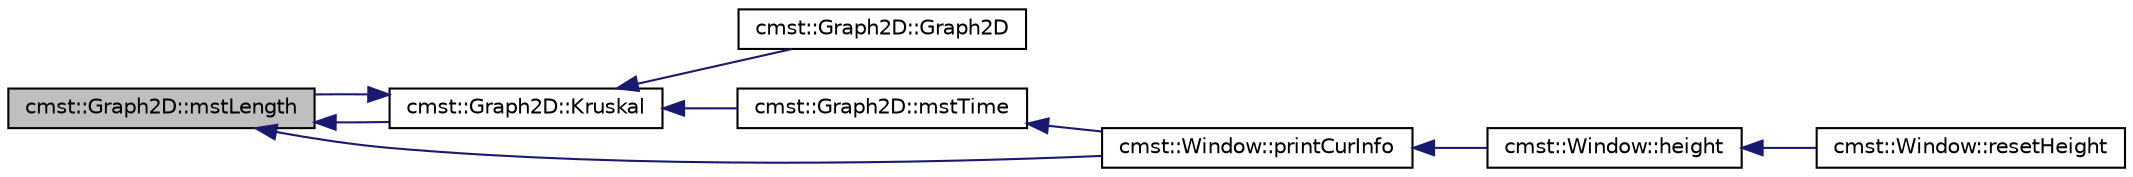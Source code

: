 digraph "cmst::Graph2D::mstLength"
{
  edge [fontname="Helvetica",fontsize="10",labelfontname="Helvetica",labelfontsize="10"];
  node [fontname="Helvetica",fontsize="10",shape=record];
  rankdir="LR";
  Node1 [label="cmst::Graph2D::mstLength",height=0.2,width=0.4,color="black", fillcolor="grey75", style="filled", fontcolor="black"];
  Node1 -> Node2 [dir="back",color="midnightblue",fontsize="10",style="solid",fontname="Helvetica"];
  Node2 [label="cmst::Graph2D::Kruskal",height=0.2,width=0.4,color="black", fillcolor="white", style="filled",URL="$classcmst_1_1_graph2_d.html#ac3ce0434f4c42c2ed2b7c7861b32710f"];
  Node2 -> Node3 [dir="back",color="midnightblue",fontsize="10",style="solid",fontname="Helvetica"];
  Node3 [label="cmst::Graph2D::Graph2D",height=0.2,width=0.4,color="black", fillcolor="white", style="filled",URL="$classcmst_1_1_graph2_d.html#a36cf583f9e2e59da2bed94c8569914d2"];
  Node2 -> Node1 [dir="back",color="midnightblue",fontsize="10",style="solid",fontname="Helvetica"];
  Node2 -> Node4 [dir="back",color="midnightblue",fontsize="10",style="solid",fontname="Helvetica"];
  Node4 [label="cmst::Graph2D::mstTime",height=0.2,width=0.4,color="black", fillcolor="white", style="filled",URL="$classcmst_1_1_graph2_d.html#a3b596946f310f7024036d2c6a18985a3"];
  Node4 -> Node5 [dir="back",color="midnightblue",fontsize="10",style="solid",fontname="Helvetica"];
  Node5 [label="cmst::Window::printCurInfo",height=0.2,width=0.4,color="black", fillcolor="white", style="filled",URL="$classcmst_1_1_window.html#a73eb23d7d7418cb288022e623e590461"];
  Node5 -> Node6 [dir="back",color="midnightblue",fontsize="10",style="solid",fontname="Helvetica"];
  Node6 [label="cmst::Window::height",height=0.2,width=0.4,color="black", fillcolor="white", style="filled",URL="$classcmst_1_1_window.html#a6fc02b2afee52c0f71b6a3bd39c9210f"];
  Node6 -> Node7 [dir="back",color="midnightblue",fontsize="10",style="solid",fontname="Helvetica"];
  Node7 [label="cmst::Window::resetHeight",height=0.2,width=0.4,color="black", fillcolor="white", style="filled",URL="$classcmst_1_1_window.html#a8c4d7788d1932e73397c20b7a9639d69",tooltip="Record the height of current GLUT window. "];
  Node1 -> Node5 [dir="back",color="midnightblue",fontsize="10",style="solid",fontname="Helvetica"];
}
